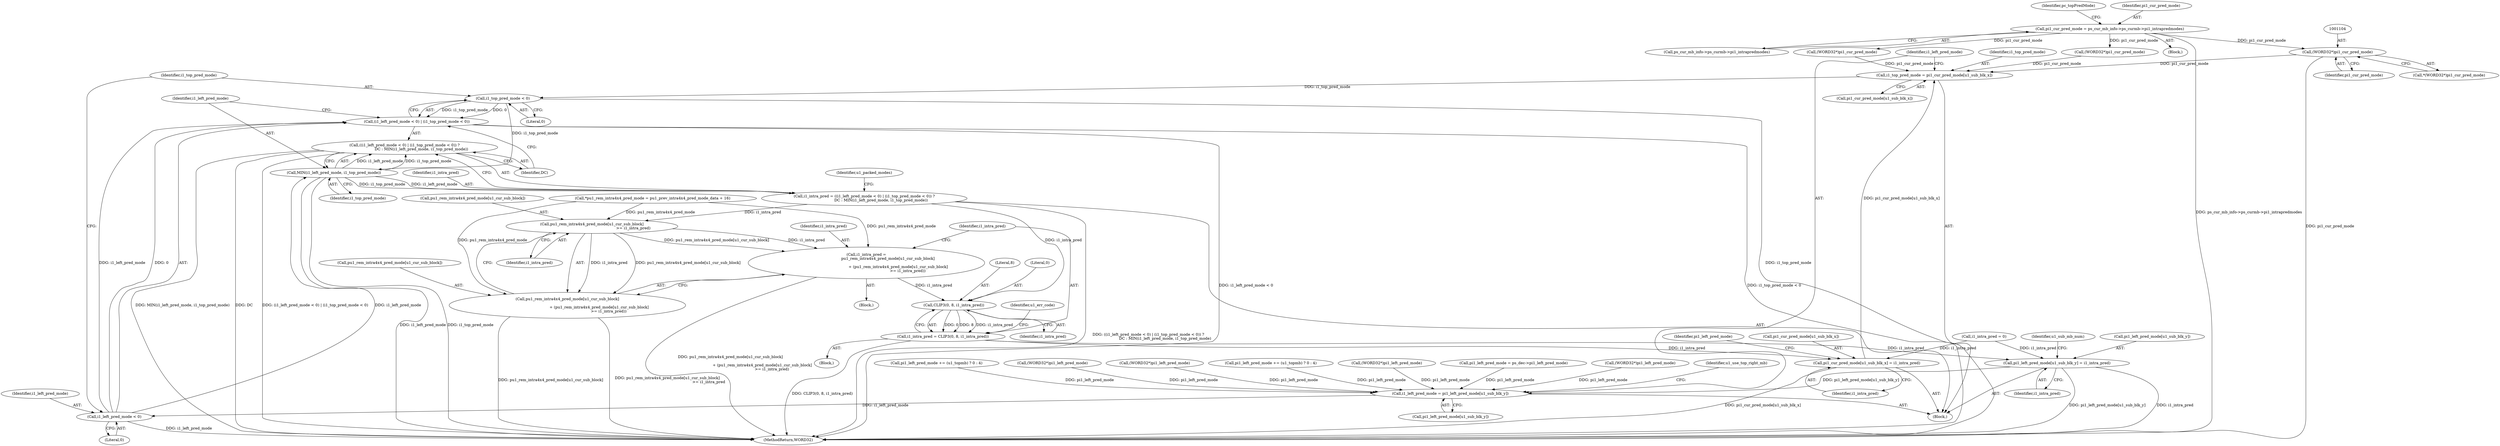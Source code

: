 digraph "0_Android_a583270e1c96d307469c83dc42bd3c5f1b9ef63f@pointer" {
"1001103" [label="(Call,(WORD32*)pi1_cur_pred_mode)"];
"1001068" [label="(Call,pi1_cur_pred_mode = ps_cur_mb_info->ps_curmb->pi1_intrapredmodes)"];
"1001416" [label="(Call,i1_top_pred_mode = pi1_cur_pred_mode[u1_sub_blk_x])"];
"1001507" [label="(Call,i1_top_pred_mode < 0)"];
"1001503" [label="(Call,(i1_left_pred_mode < 0) | (i1_top_pred_mode < 0))"];
"1001511" [label="(Call,MIN(i1_left_pred_mode, i1_top_pred_mode))"];
"1001500" [label="(Call,i1_intra_pred = ((i1_left_pred_mode < 0) | (i1_top_pred_mode < 0)) ?\n                            DC : MIN(i1_left_pred_mode, i1_top_pred_mode))"];
"1001574" [label="(Call,pu1_rem_intra4x4_pred_mode[u1_cur_sub_block]\n                                                                     >= i1_intra_pred)"];
"1001568" [label="(Call,i1_intra_pred =\n                                    pu1_rem_intra4x4_pred_mode[u1_cur_sub_block]\n\n                                                     + (pu1_rem_intra4x4_pred_mode[u1_cur_sub_block]\n                                                                     >= i1_intra_pred))"];
"1001581" [label="(Call,CLIP3(0, 8, i1_intra_pred))"];
"1001579" [label="(Call,i1_intra_pred = CLIP3(0, 8, i1_intra_pred))"];
"1001801" [label="(Call,pi1_cur_pred_mode[u1_sub_blk_x] = i1_intra_pred)"];
"1001806" [label="(Call,pi1_left_pred_mode[u1_sub_blk_y] = i1_intra_pred)"];
"1001421" [label="(Call,i1_left_pred_mode = pi1_left_pred_mode[u1_sub_blk_y])"];
"1001504" [label="(Call,i1_left_pred_mode < 0)"];
"1001570" [label="(Call,pu1_rem_intra4x4_pred_mode[u1_cur_sub_block]\n\n                                                     + (pu1_rem_intra4x4_pred_mode[u1_cur_sub_block]\n                                                                     >= i1_intra_pred))"];
"1001502" [label="(Call,((i1_left_pred_mode < 0) | (i1_top_pred_mode < 0)) ?\n                            DC : MIN(i1_left_pred_mode, i1_top_pred_mode))"];
"1001512" [label="(Identifier,i1_left_pred_mode)"];
"1001567" [label="(Block,)"];
"1001511" [label="(Call,MIN(i1_left_pred_mode, i1_top_pred_mode))"];
"1001506" [label="(Literal,0)"];
"1003254" [label="(MethodReturn,WORD32)"];
"1001810" [label="(Identifier,i1_intra_pred)"];
"1001045" [label="(Call,*pu1_rem_intra4x4_pred_mode = pu1_prev_intra4x4_pred_mode_data + 16)"];
"1001580" [label="(Identifier,i1_intra_pred)"];
"1001148" [label="(Call,(WORD32*)pi1_left_pred_mode)"];
"1001113" [label="(Call,(WORD32*)pi1_cur_pred_mode)"];
"1001508" [label="(Identifier,i1_top_pred_mode)"];
"1001358" [label="(Call,pi1_left_pred_mode += (u1_topmb) ? 0 : 4)"];
"1001017" [label="(Block,)"];
"1001510" [label="(Identifier,DC)"];
"1001504" [label="(Call,i1_left_pred_mode < 0)"];
"1001068" [label="(Call,pi1_cur_pred_mode = ps_cur_mb_info->ps_curmb->pi1_intrapredmodes)"];
"1001137" [label="(Call,(WORD32*)pi1_left_pred_mode)"];
"1001105" [label="(Identifier,pi1_cur_pred_mode)"];
"1001416" [label="(Call,i1_top_pred_mode = pi1_cur_pred_mode[u1_sub_blk_x])"];
"1001117" [label="(Call,pi1_left_pred_mode = ps_dec->pi1_left_pred_mode)"];
"1001375" [label="(Call,(WORD32*)pi1_left_pred_mode)"];
"1001514" [label="(Block,)"];
"1001571" [label="(Call,pu1_rem_intra4x4_pred_mode[u1_cur_sub_block])"];
"1001579" [label="(Call,i1_intra_pred = CLIP3(0, 8, i1_intra_pred))"];
"1001578" [label="(Identifier,i1_intra_pred)"];
"1001102" [label="(Call,*(WORD32*)pi1_cur_pred_mode)"];
"1001802" [label="(Call,pi1_cur_pred_mode[u1_sub_blk_x])"];
"1001505" [label="(Identifier,i1_left_pred_mode)"];
"1001070" [label="(Call,ps_cur_mb_info->ps_curmb->pi1_intrapredmodes)"];
"1001507" [label="(Call,i1_top_pred_mode < 0)"];
"1001427" [label="(Identifier,u1_use_top_right_mb)"];
"1001581" [label="(Call,CLIP3(0, 8, i1_intra_pred))"];
"1001421" [label="(Call,i1_left_pred_mode = pi1_left_pred_mode[u1_sub_blk_y])"];
"1001350" [label="(Call,pi1_left_pred_mode += (u1_topmb) ? 0 : 4)"];
"1001582" [label="(Literal,0)"];
"1001599" [label="(Call,i1_intra_pred = 0)"];
"1001570" [label="(Call,pu1_rem_intra4x4_pred_mode[u1_cur_sub_block]\n\n                                                     + (pu1_rem_intra4x4_pred_mode[u1_cur_sub_block]\n                                                                     >= i1_intra_pred))"];
"1001509" [label="(Literal,0)"];
"1001093" [label="(Call,(WORD32*)pi1_cur_pred_mode)"];
"1001422" [label="(Identifier,i1_left_pred_mode)"];
"1001574" [label="(Call,pu1_rem_intra4x4_pred_mode[u1_cur_sub_block]\n                                                                     >= i1_intra_pred)"];
"1001423" [label="(Call,pi1_left_pred_mode[u1_sub_blk_y])"];
"1001501" [label="(Identifier,i1_intra_pred)"];
"1001403" [label="(Identifier,u1_sub_mb_num)"];
"1001417" [label="(Identifier,i1_top_pred_mode)"];
"1001418" [label="(Call,pi1_cur_pred_mode[u1_sub_blk_x])"];
"1001517" [label="(Identifier,u1_packed_modes)"];
"1001583" [label="(Literal,8)"];
"1001513" [label="(Identifier,i1_top_pred_mode)"];
"1001502" [label="(Call,((i1_left_pred_mode < 0) | (i1_top_pred_mode < 0)) ?\n                            DC : MIN(i1_left_pred_mode, i1_top_pred_mode))"];
"1001500" [label="(Call,i1_intra_pred = ((i1_left_pred_mode < 0) | (i1_top_pred_mode < 0)) ?\n                            DC : MIN(i1_left_pred_mode, i1_top_pred_mode))"];
"1001807" [label="(Call,pi1_left_pred_mode[u1_sub_blk_y])"];
"1001076" [label="(Identifier,pc_topPredMode)"];
"1001575" [label="(Call,pu1_rem_intra4x4_pred_mode[u1_cur_sub_block])"];
"1001805" [label="(Identifier,i1_intra_pred)"];
"1001404" [label="(Block,)"];
"1001069" [label="(Identifier,pi1_cur_pred_mode)"];
"1001801" [label="(Call,pi1_cur_pred_mode[u1_sub_blk_x] = i1_intra_pred)"];
"1001569" [label="(Identifier,i1_intra_pred)"];
"1001588" [label="(Identifier,u1_err_code)"];
"1001806" [label="(Call,pi1_left_pred_mode[u1_sub_blk_y] = i1_intra_pred)"];
"1001584" [label="(Identifier,i1_intra_pred)"];
"1001808" [label="(Identifier,pi1_left_pred_mode)"];
"1001568" [label="(Call,i1_intra_pred =\n                                    pu1_rem_intra4x4_pred_mode[u1_cur_sub_block]\n\n                                                     + (pu1_rem_intra4x4_pred_mode[u1_cur_sub_block]\n                                                                     >= i1_intra_pred))"];
"1001503" [label="(Call,(i1_left_pred_mode < 0) | (i1_top_pred_mode < 0))"];
"1001103" [label="(Call,(WORD32*)pi1_cur_pred_mode)"];
"1001385" [label="(Call,(WORD32*)pi1_left_pred_mode)"];
"1001103" -> "1001102"  [label="AST: "];
"1001103" -> "1001105"  [label="CFG: "];
"1001104" -> "1001103"  [label="AST: "];
"1001105" -> "1001103"  [label="AST: "];
"1001102" -> "1001103"  [label="CFG: "];
"1001103" -> "1003254"  [label="DDG: pi1_cur_pred_mode"];
"1001068" -> "1001103"  [label="DDG: pi1_cur_pred_mode"];
"1001103" -> "1001416"  [label="DDG: pi1_cur_pred_mode"];
"1001068" -> "1001017"  [label="AST: "];
"1001068" -> "1001070"  [label="CFG: "];
"1001069" -> "1001068"  [label="AST: "];
"1001070" -> "1001068"  [label="AST: "];
"1001076" -> "1001068"  [label="CFG: "];
"1001068" -> "1003254"  [label="DDG: ps_cur_mb_info->ps_curmb->pi1_intrapredmodes"];
"1001068" -> "1001093"  [label="DDG: pi1_cur_pred_mode"];
"1001068" -> "1001113"  [label="DDG: pi1_cur_pred_mode"];
"1001416" -> "1001404"  [label="AST: "];
"1001416" -> "1001418"  [label="CFG: "];
"1001417" -> "1001416"  [label="AST: "];
"1001418" -> "1001416"  [label="AST: "];
"1001422" -> "1001416"  [label="CFG: "];
"1001113" -> "1001416"  [label="DDG: pi1_cur_pred_mode"];
"1001801" -> "1001416"  [label="DDG: pi1_cur_pred_mode[u1_sub_blk_x]"];
"1001093" -> "1001416"  [label="DDG: pi1_cur_pred_mode"];
"1001416" -> "1001507"  [label="DDG: i1_top_pred_mode"];
"1001507" -> "1001503"  [label="AST: "];
"1001507" -> "1001509"  [label="CFG: "];
"1001508" -> "1001507"  [label="AST: "];
"1001509" -> "1001507"  [label="AST: "];
"1001503" -> "1001507"  [label="CFG: "];
"1001507" -> "1003254"  [label="DDG: i1_top_pred_mode"];
"1001507" -> "1001503"  [label="DDG: i1_top_pred_mode"];
"1001507" -> "1001503"  [label="DDG: 0"];
"1001507" -> "1001511"  [label="DDG: i1_top_pred_mode"];
"1001503" -> "1001502"  [label="AST: "];
"1001504" -> "1001503"  [label="AST: "];
"1001510" -> "1001503"  [label="CFG: "];
"1001512" -> "1001503"  [label="CFG: "];
"1001503" -> "1003254"  [label="DDG: i1_left_pred_mode < 0"];
"1001503" -> "1003254"  [label="DDG: i1_top_pred_mode < 0"];
"1001504" -> "1001503"  [label="DDG: i1_left_pred_mode"];
"1001504" -> "1001503"  [label="DDG: 0"];
"1001511" -> "1001502"  [label="AST: "];
"1001511" -> "1001513"  [label="CFG: "];
"1001512" -> "1001511"  [label="AST: "];
"1001513" -> "1001511"  [label="AST: "];
"1001502" -> "1001511"  [label="CFG: "];
"1001511" -> "1003254"  [label="DDG: i1_top_pred_mode"];
"1001511" -> "1003254"  [label="DDG: i1_left_pred_mode"];
"1001511" -> "1001500"  [label="DDG: i1_left_pred_mode"];
"1001511" -> "1001500"  [label="DDG: i1_top_pred_mode"];
"1001511" -> "1001502"  [label="DDG: i1_left_pred_mode"];
"1001511" -> "1001502"  [label="DDG: i1_top_pred_mode"];
"1001504" -> "1001511"  [label="DDG: i1_left_pred_mode"];
"1001500" -> "1001404"  [label="AST: "];
"1001500" -> "1001502"  [label="CFG: "];
"1001501" -> "1001500"  [label="AST: "];
"1001502" -> "1001500"  [label="AST: "];
"1001517" -> "1001500"  [label="CFG: "];
"1001500" -> "1003254"  [label="DDG: ((i1_left_pred_mode < 0) | (i1_top_pred_mode < 0)) ?\n                            DC : MIN(i1_left_pred_mode, i1_top_pred_mode)"];
"1001500" -> "1001574"  [label="DDG: i1_intra_pred"];
"1001500" -> "1001581"  [label="DDG: i1_intra_pred"];
"1001574" -> "1001570"  [label="AST: "];
"1001574" -> "1001578"  [label="CFG: "];
"1001575" -> "1001574"  [label="AST: "];
"1001578" -> "1001574"  [label="AST: "];
"1001570" -> "1001574"  [label="CFG: "];
"1001574" -> "1001568"  [label="DDG: pu1_rem_intra4x4_pred_mode[u1_cur_sub_block]"];
"1001574" -> "1001568"  [label="DDG: i1_intra_pred"];
"1001574" -> "1001570"  [label="DDG: pu1_rem_intra4x4_pred_mode[u1_cur_sub_block]"];
"1001574" -> "1001570"  [label="DDG: i1_intra_pred"];
"1001045" -> "1001574"  [label="DDG: pu1_rem_intra4x4_pred_mode"];
"1001568" -> "1001567"  [label="AST: "];
"1001568" -> "1001570"  [label="CFG: "];
"1001569" -> "1001568"  [label="AST: "];
"1001570" -> "1001568"  [label="AST: "];
"1001580" -> "1001568"  [label="CFG: "];
"1001568" -> "1003254"  [label="DDG: pu1_rem_intra4x4_pred_mode[u1_cur_sub_block]\n\n                                                     + (pu1_rem_intra4x4_pred_mode[u1_cur_sub_block]\n                                                                     >= i1_intra_pred)"];
"1001045" -> "1001568"  [label="DDG: pu1_rem_intra4x4_pred_mode"];
"1001568" -> "1001581"  [label="DDG: i1_intra_pred"];
"1001581" -> "1001579"  [label="AST: "];
"1001581" -> "1001584"  [label="CFG: "];
"1001582" -> "1001581"  [label="AST: "];
"1001583" -> "1001581"  [label="AST: "];
"1001584" -> "1001581"  [label="AST: "];
"1001579" -> "1001581"  [label="CFG: "];
"1001581" -> "1001579"  [label="DDG: 0"];
"1001581" -> "1001579"  [label="DDG: 8"];
"1001581" -> "1001579"  [label="DDG: i1_intra_pred"];
"1001579" -> "1001514"  [label="AST: "];
"1001580" -> "1001579"  [label="AST: "];
"1001588" -> "1001579"  [label="CFG: "];
"1001579" -> "1003254"  [label="DDG: CLIP3(0, 8, i1_intra_pred)"];
"1001579" -> "1001801"  [label="DDG: i1_intra_pred"];
"1001579" -> "1001806"  [label="DDG: i1_intra_pred"];
"1001801" -> "1001404"  [label="AST: "];
"1001801" -> "1001805"  [label="CFG: "];
"1001802" -> "1001801"  [label="AST: "];
"1001805" -> "1001801"  [label="AST: "];
"1001808" -> "1001801"  [label="CFG: "];
"1001801" -> "1003254"  [label="DDG: pi1_cur_pred_mode[u1_sub_blk_x]"];
"1001599" -> "1001801"  [label="DDG: i1_intra_pred"];
"1001806" -> "1001404"  [label="AST: "];
"1001806" -> "1001810"  [label="CFG: "];
"1001807" -> "1001806"  [label="AST: "];
"1001810" -> "1001806"  [label="AST: "];
"1001403" -> "1001806"  [label="CFG: "];
"1001806" -> "1003254"  [label="DDG: i1_intra_pred"];
"1001806" -> "1003254"  [label="DDG: pi1_left_pred_mode[u1_sub_blk_y]"];
"1001806" -> "1001421"  [label="DDG: pi1_left_pred_mode[u1_sub_blk_y]"];
"1001599" -> "1001806"  [label="DDG: i1_intra_pred"];
"1001421" -> "1001404"  [label="AST: "];
"1001421" -> "1001423"  [label="CFG: "];
"1001422" -> "1001421"  [label="AST: "];
"1001423" -> "1001421"  [label="AST: "];
"1001427" -> "1001421"  [label="CFG: "];
"1001358" -> "1001421"  [label="DDG: pi1_left_pred_mode"];
"1001137" -> "1001421"  [label="DDG: pi1_left_pred_mode"];
"1001148" -> "1001421"  [label="DDG: pi1_left_pred_mode"];
"1001350" -> "1001421"  [label="DDG: pi1_left_pred_mode"];
"1001117" -> "1001421"  [label="DDG: pi1_left_pred_mode"];
"1001385" -> "1001421"  [label="DDG: pi1_left_pred_mode"];
"1001375" -> "1001421"  [label="DDG: pi1_left_pred_mode"];
"1001421" -> "1001504"  [label="DDG: i1_left_pred_mode"];
"1001504" -> "1001506"  [label="CFG: "];
"1001505" -> "1001504"  [label="AST: "];
"1001506" -> "1001504"  [label="AST: "];
"1001508" -> "1001504"  [label="CFG: "];
"1001504" -> "1003254"  [label="DDG: i1_left_pred_mode"];
"1001571" -> "1001570"  [label="AST: "];
"1001570" -> "1003254"  [label="DDG: pu1_rem_intra4x4_pred_mode[u1_cur_sub_block]\n                                                                     >= i1_intra_pred"];
"1001570" -> "1003254"  [label="DDG: pu1_rem_intra4x4_pred_mode[u1_cur_sub_block]"];
"1001045" -> "1001570"  [label="DDG: pu1_rem_intra4x4_pred_mode"];
"1001502" -> "1001510"  [label="CFG: "];
"1001510" -> "1001502"  [label="AST: "];
"1001502" -> "1003254"  [label="DDG: DC"];
"1001502" -> "1003254"  [label="DDG: MIN(i1_left_pred_mode, i1_top_pred_mode)"];
"1001502" -> "1003254"  [label="DDG: (i1_left_pred_mode < 0) | (i1_top_pred_mode < 0)"];
}
